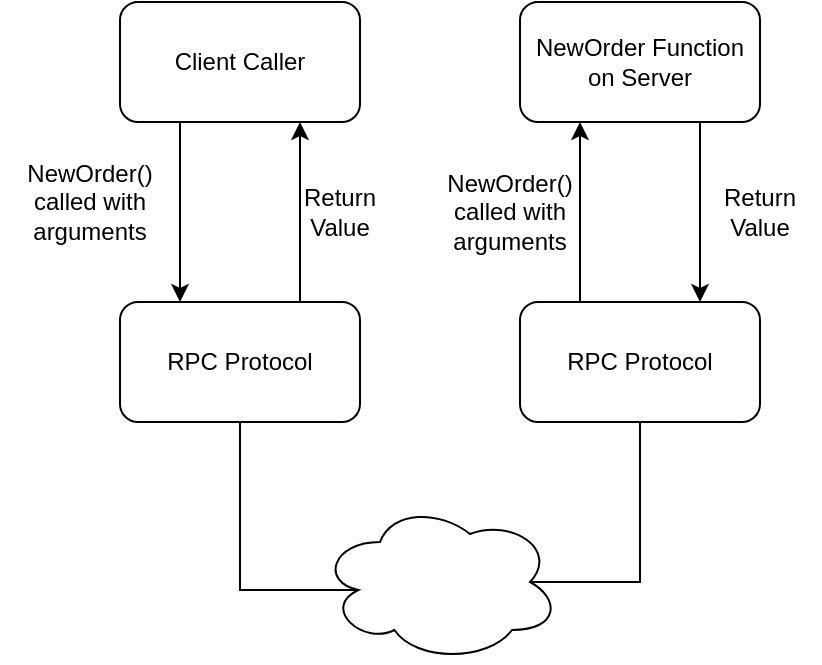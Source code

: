 <mxfile version="15.7.3" type="device"><diagram id="9w_s_XoQxDfOL0rXDFvs" name="Page-1"><mxGraphModel dx="1025" dy="614" grid="1" gridSize="10" guides="1" tooltips="1" connect="1" arrows="1" fold="1" page="1" pageScale="1" pageWidth="413" pageHeight="583" math="0" shadow="0"><root><mxCell id="0"/><mxCell id="1" parent="0"/><mxCell id="F1xq9_CxNZGqO83VfjXk-24" value="" style="group" vertex="1" connectable="0" parent="1"><mxGeometry x="-220" y="110" width="410" height="330" as="geometry"/></mxCell><mxCell id="F1xq9_CxNZGqO83VfjXk-2" value="NewOrder() called with arguments" style="text;html=1;strokeColor=none;fillColor=none;align=center;verticalAlign=middle;whiteSpace=wrap;rounded=0;" vertex="1" parent="F1xq9_CxNZGqO83VfjXk-24"><mxGeometry y="70" width="90" height="60" as="geometry"/></mxCell><mxCell id="F1xq9_CxNZGqO83VfjXk-7" value="RPC Protocol" style="rounded=1;whiteSpace=wrap;html=1;" vertex="1" parent="F1xq9_CxNZGqO83VfjXk-24"><mxGeometry x="260" y="150" width="120" height="60" as="geometry"/></mxCell><mxCell id="F1xq9_CxNZGqO83VfjXk-8" value="Client Caller" style="rounded=1;whiteSpace=wrap;html=1;" vertex="1" parent="F1xq9_CxNZGqO83VfjXk-24"><mxGeometry x="60" width="120" height="60" as="geometry"/></mxCell><mxCell id="F1xq9_CxNZGqO83VfjXk-20" style="edgeStyle=orthogonalEdgeStyle;rounded=0;orthogonalLoop=1;jettySize=auto;html=1;exitX=0.75;exitY=1;exitDx=0;exitDy=0;entryX=0.75;entryY=0;entryDx=0;entryDy=0;endArrow=classic;endFill=1;" edge="1" parent="F1xq9_CxNZGqO83VfjXk-24" source="F1xq9_CxNZGqO83VfjXk-12" target="F1xq9_CxNZGqO83VfjXk-7"><mxGeometry relative="1" as="geometry"/></mxCell><mxCell id="F1xq9_CxNZGqO83VfjXk-12" value="NewOrder Function on Server" style="rounded=1;whiteSpace=wrap;html=1;" vertex="1" parent="F1xq9_CxNZGqO83VfjXk-24"><mxGeometry x="260" width="120" height="60" as="geometry"/></mxCell><mxCell id="F1xq9_CxNZGqO83VfjXk-19" style="edgeStyle=orthogonalEdgeStyle;rounded=0;orthogonalLoop=1;jettySize=auto;html=1;exitX=0.25;exitY=0;exitDx=0;exitDy=0;entryX=0.25;entryY=1;entryDx=0;entryDy=0;endArrow=classic;endFill=1;" edge="1" parent="F1xq9_CxNZGqO83VfjXk-24" source="F1xq9_CxNZGqO83VfjXk-7" target="F1xq9_CxNZGqO83VfjXk-12"><mxGeometry relative="1" as="geometry"/></mxCell><mxCell id="F1xq9_CxNZGqO83VfjXk-15" style="edgeStyle=orthogonalEdgeStyle;rounded=0;orthogonalLoop=1;jettySize=auto;html=1;exitX=0.75;exitY=0;exitDx=0;exitDy=0;entryX=0.75;entryY=1;entryDx=0;entryDy=0;" edge="1" parent="F1xq9_CxNZGqO83VfjXk-24" source="F1xq9_CxNZGqO83VfjXk-14" target="F1xq9_CxNZGqO83VfjXk-8"><mxGeometry relative="1" as="geometry"/></mxCell><mxCell id="F1xq9_CxNZGqO83VfjXk-14" value="RPC Protocol" style="rounded=1;whiteSpace=wrap;html=1;" vertex="1" parent="F1xq9_CxNZGqO83VfjXk-24"><mxGeometry x="60" y="150" width="120" height="60" as="geometry"/></mxCell><mxCell id="F1xq9_CxNZGqO83VfjXk-5" value="" style="endArrow=classic;html=1;rounded=0;exitX=0.25;exitY=1;exitDx=0;exitDy=0;entryX=0.25;entryY=0;entryDx=0;entryDy=0;" edge="1" parent="F1xq9_CxNZGqO83VfjXk-24" source="F1xq9_CxNZGqO83VfjXk-8" target="F1xq9_CxNZGqO83VfjXk-14"><mxGeometry width="50" height="50" relative="1" as="geometry"><mxPoint x="270" y="110" as="sourcePoint"/><mxPoint x="350" y="110" as="targetPoint"/></mxGeometry></mxCell><mxCell id="F1xq9_CxNZGqO83VfjXk-16" value="" style="ellipse;shape=cloud;whiteSpace=wrap;html=1;" vertex="1" parent="F1xq9_CxNZGqO83VfjXk-24"><mxGeometry x="160" y="250" width="120" height="80" as="geometry"/></mxCell><mxCell id="F1xq9_CxNZGqO83VfjXk-18" style="edgeStyle=orthogonalEdgeStyle;rounded=0;orthogonalLoop=1;jettySize=auto;html=1;exitX=0.5;exitY=1;exitDx=0;exitDy=0;entryX=0.875;entryY=0.5;entryDx=0;entryDy=0;entryPerimeter=0;endArrow=none;endFill=0;" edge="1" parent="F1xq9_CxNZGqO83VfjXk-24" source="F1xq9_CxNZGqO83VfjXk-7" target="F1xq9_CxNZGqO83VfjXk-16"><mxGeometry relative="1" as="geometry"><Array as="points"><mxPoint x="320" y="290"/></Array></mxGeometry></mxCell><mxCell id="F1xq9_CxNZGqO83VfjXk-17" style="edgeStyle=orthogonalEdgeStyle;rounded=0;orthogonalLoop=1;jettySize=auto;html=1;exitX=0.5;exitY=1;exitDx=0;exitDy=0;entryX=0.16;entryY=0.55;entryDx=0;entryDy=0;entryPerimeter=0;endArrow=none;endFill=0;" edge="1" parent="F1xq9_CxNZGqO83VfjXk-24" source="F1xq9_CxNZGqO83VfjXk-14" target="F1xq9_CxNZGqO83VfjXk-16"><mxGeometry relative="1" as="geometry"><Array as="points"><mxPoint x="120" y="294"/></Array></mxGeometry></mxCell><mxCell id="F1xq9_CxNZGqO83VfjXk-21" value="Return Value" style="text;html=1;strokeColor=none;fillColor=none;align=center;verticalAlign=middle;whiteSpace=wrap;rounded=0;" vertex="1" parent="F1xq9_CxNZGqO83VfjXk-24"><mxGeometry x="140" y="90" width="60" height="30" as="geometry"/></mxCell><mxCell id="F1xq9_CxNZGqO83VfjXk-22" value="NewOrder() called with arguments" style="text;html=1;strokeColor=none;fillColor=none;align=center;verticalAlign=middle;whiteSpace=wrap;rounded=0;" vertex="1" parent="F1xq9_CxNZGqO83VfjXk-24"><mxGeometry x="210" y="75" width="90" height="60" as="geometry"/></mxCell><mxCell id="F1xq9_CxNZGqO83VfjXk-23" value="Return Value" style="text;html=1;strokeColor=none;fillColor=none;align=center;verticalAlign=middle;whiteSpace=wrap;rounded=0;" vertex="1" parent="F1xq9_CxNZGqO83VfjXk-24"><mxGeometry x="350" y="90" width="60" height="30" as="geometry"/></mxCell></root></mxGraphModel></diagram></mxfile>